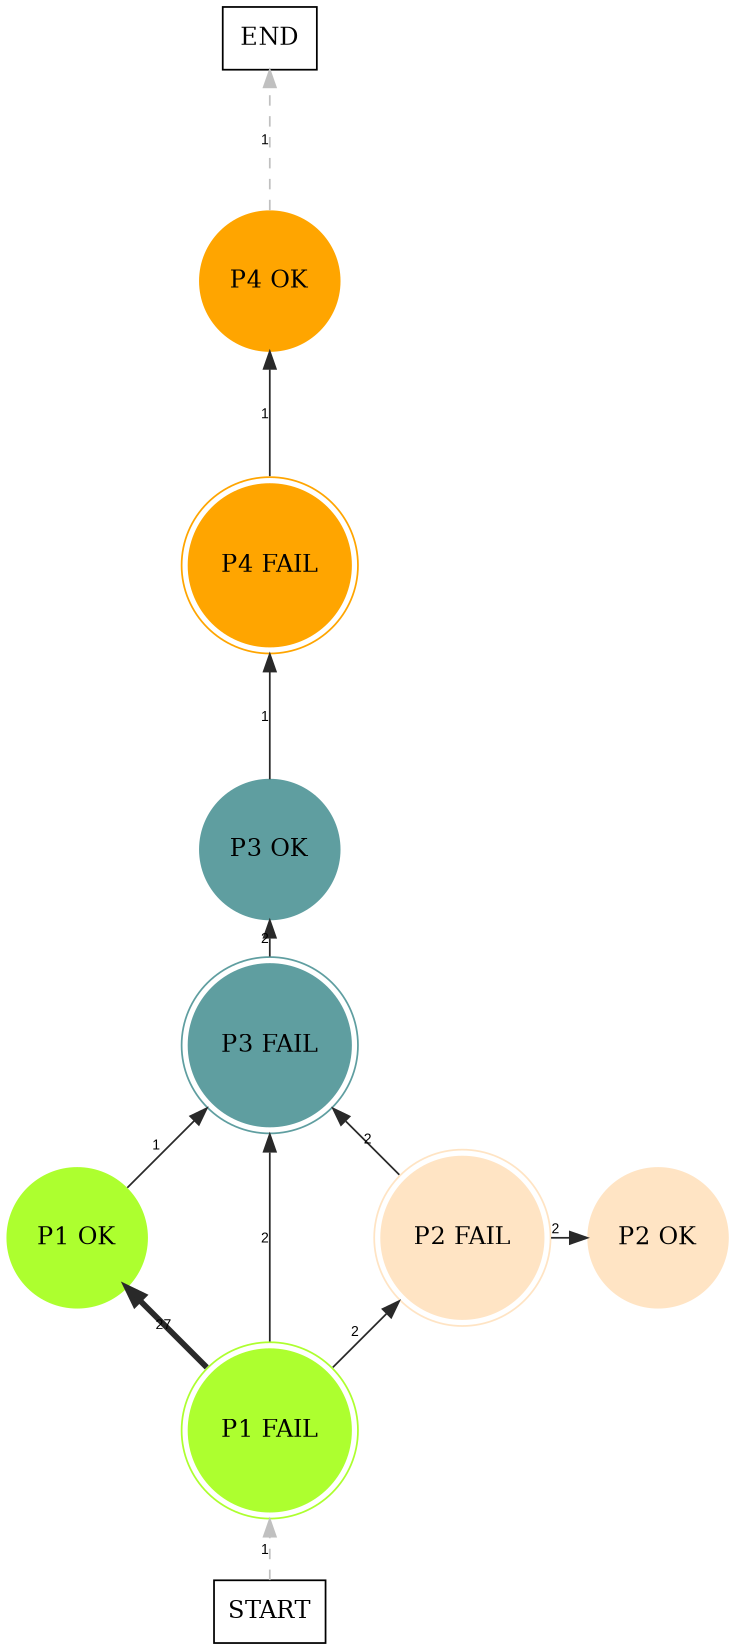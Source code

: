 digraph graphname {
	dpi = 150
	size="16,11!";
	margin = 0;
layout=circo;
"P1 FAIL" [shape=circle, color=greenyellow, peripheries=2, style=filled]"P1 OK" [shape=circle, color=greenyellow, style=filled]"P2 FAIL" [shape=circle, color=bisque, peripheries=2, style=filled]"P3 FAIL" [shape=circle, color=cadetblue, peripheries=2, style=filled]"P3 OK" [shape=circle, color=cadetblue, style=filled]"P2 OK" [shape=circle, color=bisque, style=filled]"P4 FAIL" [shape=circle, color=orange, peripheries=2, style=filled]"P4 OK" [shape=circle, color=orange, style=filled]"START" [shape=box, fillcolor=white, style=filled, color=black]"END" [shape=box, fillcolor=white, style=filled, color=black]"P1 FAIL" -> "P1 OK" [ color=grey16 penwidth = "3.295836866004329"label ="27" labelfloat=false fontname="Arial" fontsize=8]
"P1 FAIL" -> "P2 FAIL" [ color=grey16 penwidth = "1"label ="2" labelfloat=false fontname="Arial" fontsize=8]
"P1 FAIL" -> "P3 FAIL" [ color=grey16 penwidth = "1"label ="2" labelfloat=false fontname="Arial" fontsize=8]
"P1 OK" -> "P3 FAIL" [ color=grey16 penwidth = "1"label ="1" labelfloat=false fontname="Arial" fontsize=8]
"P2 FAIL" -> "P3 FAIL" [ color=grey16 penwidth = "1"label ="2" labelfloat=false fontname="Arial" fontsize=8]
"P2 FAIL" -> "P2 OK" [ color=grey16 penwidth = "1"label ="2" labelfloat=false fontname="Arial" fontsize=8]
"P3 FAIL" -> "P3 OK" [ color=grey16 penwidth = "1"label ="2" labelfloat=false fontname="Arial" fontsize=8]
"P3 OK" -> "P4 FAIL" [ color=grey16 penwidth = "1"label ="1" labelfloat=false fontname="Arial" fontsize=8]
"P4 FAIL" -> "P4 OK" [ color=grey16 penwidth = "1"label ="1" labelfloat=false fontname="Arial" fontsize=8]
"P4 OK" -> "END" [ style = dashed color=grey label ="1" labelfloat=false fontname="Arial" fontsize=8]
"START" -> "P1 FAIL" [ style = dashed color=grey label ="1" labelfloat=false fontname="Arial" fontsize=8]
}